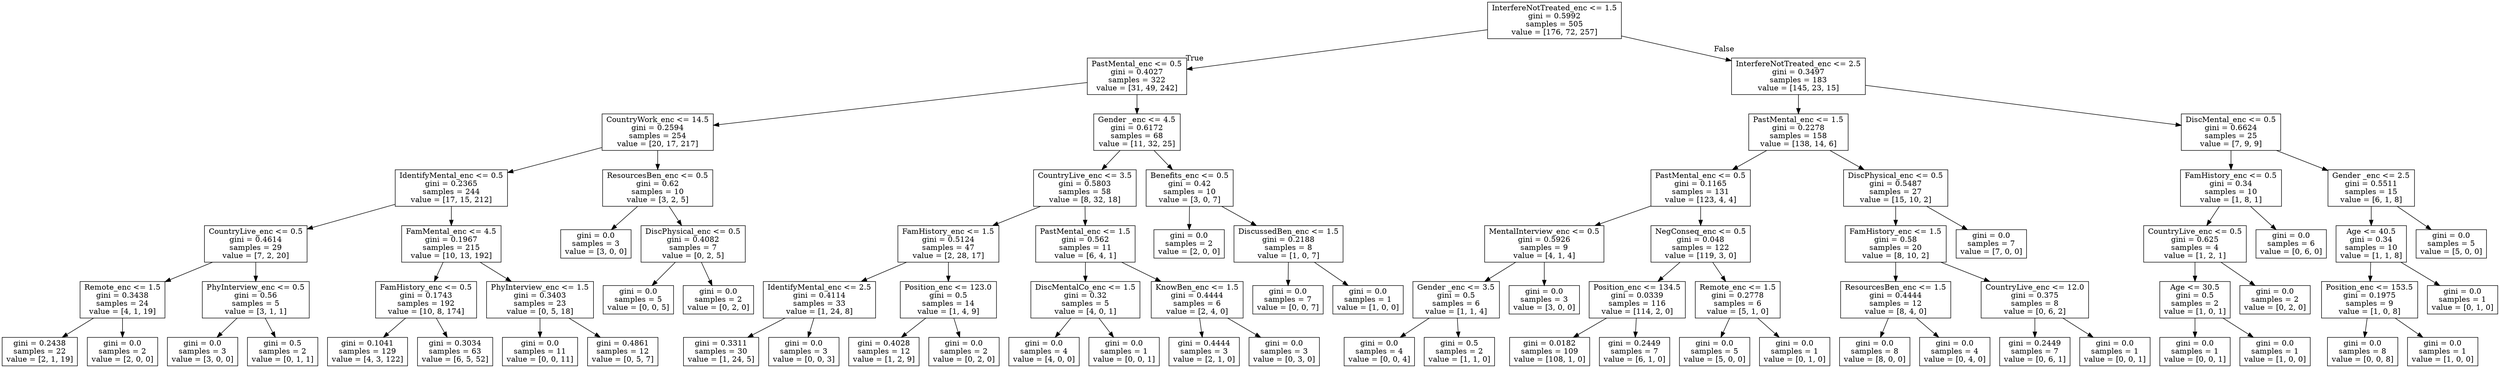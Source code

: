 digraph Tree {
node [shape=box] ;
0 [label="InterfereNotTreated_enc <= 1.5\ngini = 0.5992\nsamples = 505\nvalue = [176, 72, 257]"] ;
1 [label="PastMental_enc <= 0.5\ngini = 0.4027\nsamples = 322\nvalue = [31, 49, 242]"] ;
0 -> 1 [labeldistance=2.5, labelangle=45, headlabel="True"] ;
2 [label="CountryWork_enc <= 14.5\ngini = 0.2594\nsamples = 254\nvalue = [20, 17, 217]"] ;
1 -> 2 ;
3 [label="IdentifyMental_enc <= 0.5\ngini = 0.2365\nsamples = 244\nvalue = [17, 15, 212]"] ;
2 -> 3 ;
4 [label="CountryLive_enc <= 0.5\ngini = 0.4614\nsamples = 29\nvalue = [7, 2, 20]"] ;
3 -> 4 ;
5 [label="Remote_enc <= 1.5\ngini = 0.3438\nsamples = 24\nvalue = [4, 1, 19]"] ;
4 -> 5 ;
6 [label="gini = 0.2438\nsamples = 22\nvalue = [2, 1, 19]"] ;
5 -> 6 ;
7 [label="gini = 0.0\nsamples = 2\nvalue = [2, 0, 0]"] ;
5 -> 7 ;
8 [label="PhyInterview_enc <= 0.5\ngini = 0.56\nsamples = 5\nvalue = [3, 1, 1]"] ;
4 -> 8 ;
9 [label="gini = 0.0\nsamples = 3\nvalue = [3, 0, 0]"] ;
8 -> 9 ;
10 [label="gini = 0.5\nsamples = 2\nvalue = [0, 1, 1]"] ;
8 -> 10 ;
11 [label="FamMental_enc <= 4.5\ngini = 0.1967\nsamples = 215\nvalue = [10, 13, 192]"] ;
3 -> 11 ;
12 [label="FamHistory_enc <= 0.5\ngini = 0.1743\nsamples = 192\nvalue = [10, 8, 174]"] ;
11 -> 12 ;
13 [label="gini = 0.1041\nsamples = 129\nvalue = [4, 3, 122]"] ;
12 -> 13 ;
14 [label="gini = 0.3034\nsamples = 63\nvalue = [6, 5, 52]"] ;
12 -> 14 ;
15 [label="PhyInterview_enc <= 1.5\ngini = 0.3403\nsamples = 23\nvalue = [0, 5, 18]"] ;
11 -> 15 ;
16 [label="gini = 0.0\nsamples = 11\nvalue = [0, 0, 11]"] ;
15 -> 16 ;
17 [label="gini = 0.4861\nsamples = 12\nvalue = [0, 5, 7]"] ;
15 -> 17 ;
18 [label="ResourcesBen_enc <= 0.5\ngini = 0.62\nsamples = 10\nvalue = [3, 2, 5]"] ;
2 -> 18 ;
19 [label="gini = 0.0\nsamples = 3\nvalue = [3, 0, 0]"] ;
18 -> 19 ;
20 [label="DiscPhysical_enc <= 0.5\ngini = 0.4082\nsamples = 7\nvalue = [0, 2, 5]"] ;
18 -> 20 ;
21 [label="gini = 0.0\nsamples = 5\nvalue = [0, 0, 5]"] ;
20 -> 21 ;
22 [label="gini = 0.0\nsamples = 2\nvalue = [0, 2, 0]"] ;
20 -> 22 ;
23 [label="Gender _enc <= 4.5\ngini = 0.6172\nsamples = 68\nvalue = [11, 32, 25]"] ;
1 -> 23 ;
24 [label="CountryLive_enc <= 3.5\ngini = 0.5803\nsamples = 58\nvalue = [8, 32, 18]"] ;
23 -> 24 ;
25 [label="FamHistory_enc <= 1.5\ngini = 0.5124\nsamples = 47\nvalue = [2, 28, 17]"] ;
24 -> 25 ;
26 [label="IdentifyMental_enc <= 2.5\ngini = 0.4114\nsamples = 33\nvalue = [1, 24, 8]"] ;
25 -> 26 ;
27 [label="gini = 0.3311\nsamples = 30\nvalue = [1, 24, 5]"] ;
26 -> 27 ;
28 [label="gini = 0.0\nsamples = 3\nvalue = [0, 0, 3]"] ;
26 -> 28 ;
29 [label="Position_enc <= 123.0\ngini = 0.5\nsamples = 14\nvalue = [1, 4, 9]"] ;
25 -> 29 ;
30 [label="gini = 0.4028\nsamples = 12\nvalue = [1, 2, 9]"] ;
29 -> 30 ;
31 [label="gini = 0.0\nsamples = 2\nvalue = [0, 2, 0]"] ;
29 -> 31 ;
32 [label="PastMental_enc <= 1.5\ngini = 0.562\nsamples = 11\nvalue = [6, 4, 1]"] ;
24 -> 32 ;
33 [label="DiscMentalCo_enc <= 1.5\ngini = 0.32\nsamples = 5\nvalue = [4, 0, 1]"] ;
32 -> 33 ;
34 [label="gini = 0.0\nsamples = 4\nvalue = [4, 0, 0]"] ;
33 -> 34 ;
35 [label="gini = 0.0\nsamples = 1\nvalue = [0, 0, 1]"] ;
33 -> 35 ;
36 [label="KnowBen_enc <= 1.5\ngini = 0.4444\nsamples = 6\nvalue = [2, 4, 0]"] ;
32 -> 36 ;
37 [label="gini = 0.4444\nsamples = 3\nvalue = [2, 1, 0]"] ;
36 -> 37 ;
38 [label="gini = 0.0\nsamples = 3\nvalue = [0, 3, 0]"] ;
36 -> 38 ;
39 [label="Benefits_enc <= 0.5\ngini = 0.42\nsamples = 10\nvalue = [3, 0, 7]"] ;
23 -> 39 ;
40 [label="gini = 0.0\nsamples = 2\nvalue = [2, 0, 0]"] ;
39 -> 40 ;
41 [label="DiscussedBen_enc <= 1.5\ngini = 0.2188\nsamples = 8\nvalue = [1, 0, 7]"] ;
39 -> 41 ;
42 [label="gini = 0.0\nsamples = 7\nvalue = [0, 0, 7]"] ;
41 -> 42 ;
43 [label="gini = 0.0\nsamples = 1\nvalue = [1, 0, 0]"] ;
41 -> 43 ;
44 [label="InterfereNotTreated_enc <= 2.5\ngini = 0.3497\nsamples = 183\nvalue = [145, 23, 15]"] ;
0 -> 44 [labeldistance=2.5, labelangle=-45, headlabel="False"] ;
45 [label="PastMental_enc <= 1.5\ngini = 0.2278\nsamples = 158\nvalue = [138, 14, 6]"] ;
44 -> 45 ;
46 [label="PastMental_enc <= 0.5\ngini = 0.1165\nsamples = 131\nvalue = [123, 4, 4]"] ;
45 -> 46 ;
47 [label="MentalInterview_enc <= 0.5\ngini = 0.5926\nsamples = 9\nvalue = [4, 1, 4]"] ;
46 -> 47 ;
48 [label="Gender _enc <= 3.5\ngini = 0.5\nsamples = 6\nvalue = [1, 1, 4]"] ;
47 -> 48 ;
49 [label="gini = 0.0\nsamples = 4\nvalue = [0, 0, 4]"] ;
48 -> 49 ;
50 [label="gini = 0.5\nsamples = 2\nvalue = [1, 1, 0]"] ;
48 -> 50 ;
51 [label="gini = 0.0\nsamples = 3\nvalue = [3, 0, 0]"] ;
47 -> 51 ;
52 [label="NegConseq_enc <= 0.5\ngini = 0.048\nsamples = 122\nvalue = [119, 3, 0]"] ;
46 -> 52 ;
53 [label="Position_enc <= 134.5\ngini = 0.0339\nsamples = 116\nvalue = [114, 2, 0]"] ;
52 -> 53 ;
54 [label="gini = 0.0182\nsamples = 109\nvalue = [108, 1, 0]"] ;
53 -> 54 ;
55 [label="gini = 0.2449\nsamples = 7\nvalue = [6, 1, 0]"] ;
53 -> 55 ;
56 [label="Remote_enc <= 1.5\ngini = 0.2778\nsamples = 6\nvalue = [5, 1, 0]"] ;
52 -> 56 ;
57 [label="gini = 0.0\nsamples = 5\nvalue = [5, 0, 0]"] ;
56 -> 57 ;
58 [label="gini = 0.0\nsamples = 1\nvalue = [0, 1, 0]"] ;
56 -> 58 ;
59 [label="DiscPhysical_enc <= 0.5\ngini = 0.5487\nsamples = 27\nvalue = [15, 10, 2]"] ;
45 -> 59 ;
60 [label="FamHistory_enc <= 1.5\ngini = 0.58\nsamples = 20\nvalue = [8, 10, 2]"] ;
59 -> 60 ;
61 [label="ResourcesBen_enc <= 1.5\ngini = 0.4444\nsamples = 12\nvalue = [8, 4, 0]"] ;
60 -> 61 ;
62 [label="gini = 0.0\nsamples = 8\nvalue = [8, 0, 0]"] ;
61 -> 62 ;
63 [label="gini = 0.0\nsamples = 4\nvalue = [0, 4, 0]"] ;
61 -> 63 ;
64 [label="CountryLive_enc <= 12.0\ngini = 0.375\nsamples = 8\nvalue = [0, 6, 2]"] ;
60 -> 64 ;
65 [label="gini = 0.2449\nsamples = 7\nvalue = [0, 6, 1]"] ;
64 -> 65 ;
66 [label="gini = 0.0\nsamples = 1\nvalue = [0, 0, 1]"] ;
64 -> 66 ;
67 [label="gini = 0.0\nsamples = 7\nvalue = [7, 0, 0]"] ;
59 -> 67 ;
68 [label="DiscMental_enc <= 0.5\ngini = 0.6624\nsamples = 25\nvalue = [7, 9, 9]"] ;
44 -> 68 ;
69 [label="FamHistory_enc <= 0.5\ngini = 0.34\nsamples = 10\nvalue = [1, 8, 1]"] ;
68 -> 69 ;
70 [label="CountryLive_enc <= 0.5\ngini = 0.625\nsamples = 4\nvalue = [1, 2, 1]"] ;
69 -> 70 ;
71 [label="Age <= 30.5\ngini = 0.5\nsamples = 2\nvalue = [1, 0, 1]"] ;
70 -> 71 ;
72 [label="gini = 0.0\nsamples = 1\nvalue = [0, 0, 1]"] ;
71 -> 72 ;
73 [label="gini = 0.0\nsamples = 1\nvalue = [1, 0, 0]"] ;
71 -> 73 ;
74 [label="gini = 0.0\nsamples = 2\nvalue = [0, 2, 0]"] ;
70 -> 74 ;
75 [label="gini = 0.0\nsamples = 6\nvalue = [0, 6, 0]"] ;
69 -> 75 ;
76 [label="Gender _enc <= 2.5\ngini = 0.5511\nsamples = 15\nvalue = [6, 1, 8]"] ;
68 -> 76 ;
77 [label="Age <= 40.5\ngini = 0.34\nsamples = 10\nvalue = [1, 1, 8]"] ;
76 -> 77 ;
78 [label="Position_enc <= 153.5\ngini = 0.1975\nsamples = 9\nvalue = [1, 0, 8]"] ;
77 -> 78 ;
79 [label="gini = 0.0\nsamples = 8\nvalue = [0, 0, 8]"] ;
78 -> 79 ;
80 [label="gini = 0.0\nsamples = 1\nvalue = [1, 0, 0]"] ;
78 -> 80 ;
81 [label="gini = 0.0\nsamples = 1\nvalue = [0, 1, 0]"] ;
77 -> 81 ;
82 [label="gini = 0.0\nsamples = 5\nvalue = [5, 0, 0]"] ;
76 -> 82 ;
}